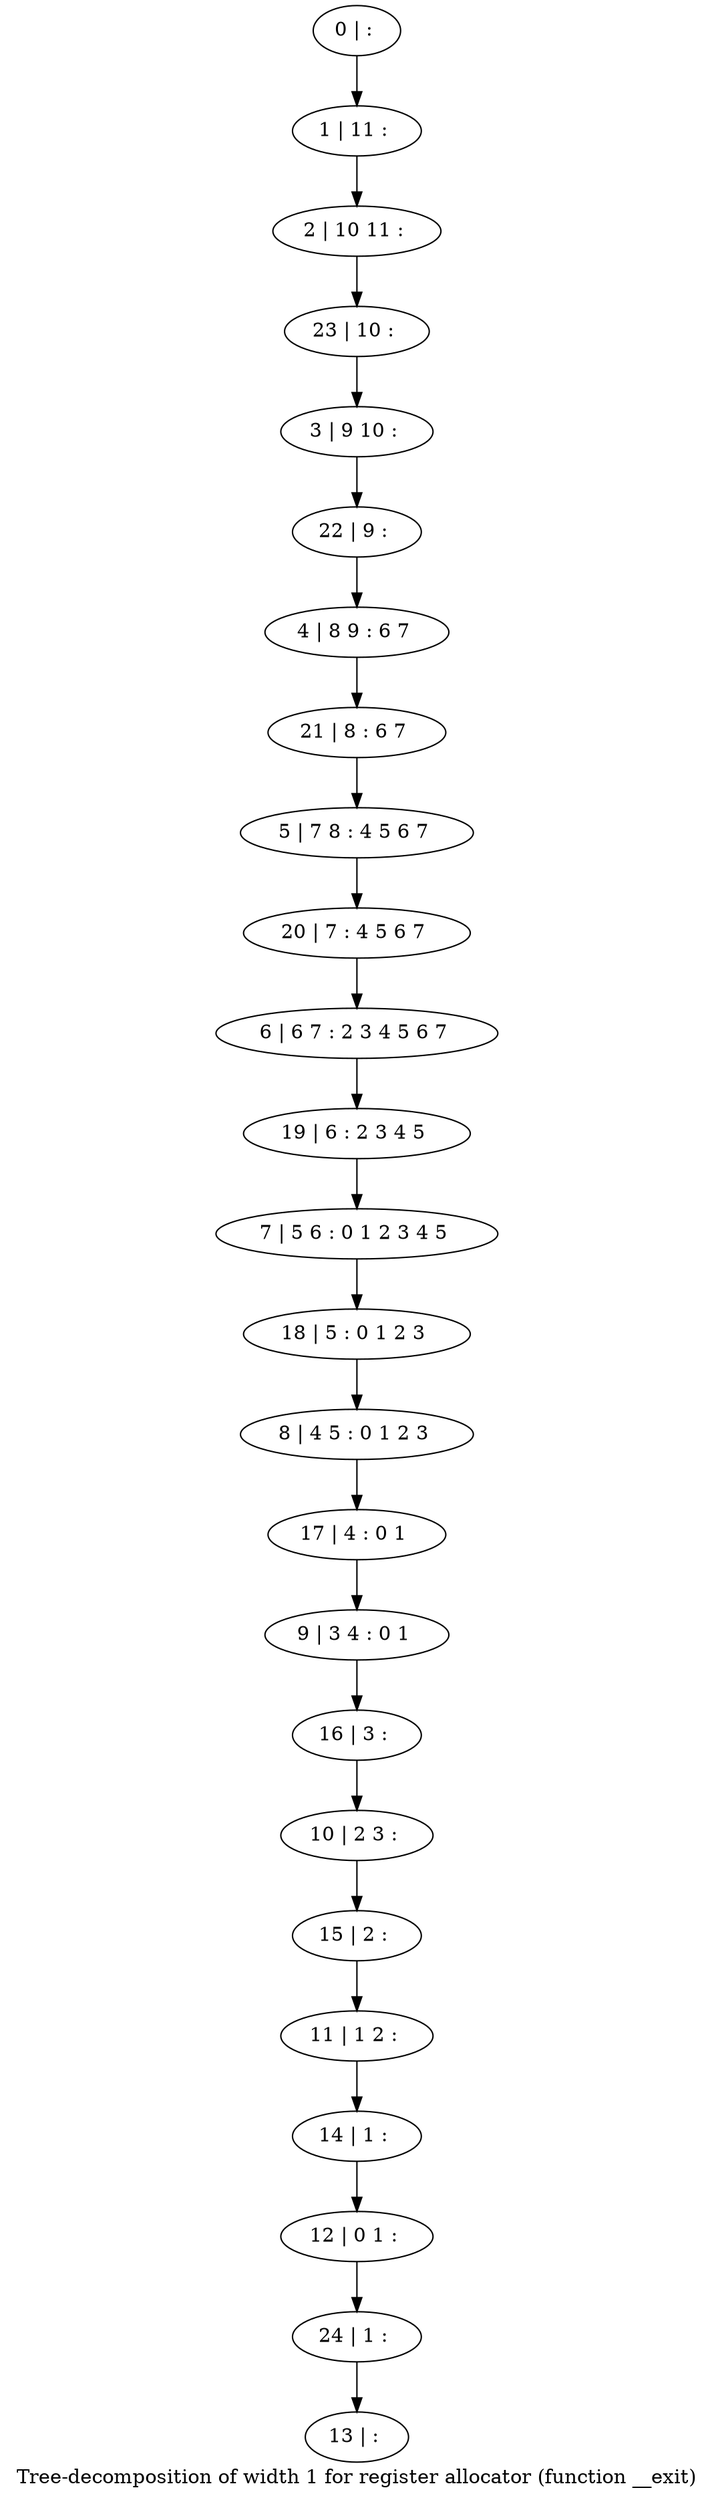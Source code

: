 digraph G {
graph [label="Tree-decomposition of width 1 for register allocator (function __exit)"]
0[label="0 | : "];
1[label="1 | 11 : "];
2[label="2 | 10 11 : "];
3[label="3 | 9 10 : "];
4[label="4 | 8 9 : 6 7 "];
5[label="5 | 7 8 : 4 5 6 7 "];
6[label="6 | 6 7 : 2 3 4 5 6 7 "];
7[label="7 | 5 6 : 0 1 2 3 4 5 "];
8[label="8 | 4 5 : 0 1 2 3 "];
9[label="9 | 3 4 : 0 1 "];
10[label="10 | 2 3 : "];
11[label="11 | 1 2 : "];
12[label="12 | 0 1 : "];
13[label="13 | : "];
14[label="14 | 1 : "];
15[label="15 | 2 : "];
16[label="16 | 3 : "];
17[label="17 | 4 : 0 1 "];
18[label="18 | 5 : 0 1 2 3 "];
19[label="19 | 6 : 2 3 4 5 "];
20[label="20 | 7 : 4 5 6 7 "];
21[label="21 | 8 : 6 7 "];
22[label="22 | 9 : "];
23[label="23 | 10 : "];
24[label="24 | 1 : "];
0->1 ;
1->2 ;
14->12 ;
11->14 ;
15->11 ;
10->15 ;
16->10 ;
9->16 ;
17->9 ;
8->17 ;
18->8 ;
7->18 ;
19->7 ;
6->19 ;
20->6 ;
5->20 ;
21->5 ;
4->21 ;
22->4 ;
3->22 ;
23->3 ;
2->23 ;
24->13 ;
12->24 ;
}
